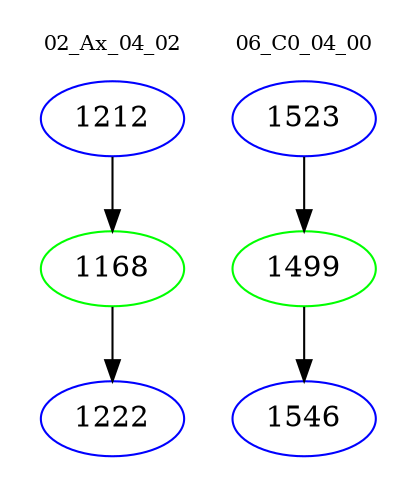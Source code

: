 digraph{
subgraph cluster_0 {
color = white
label = "02_Ax_04_02";
fontsize=10;
T0_1212 [label="1212", color="blue"]
T0_1212 -> T0_1168 [color="black"]
T0_1168 [label="1168", color="green"]
T0_1168 -> T0_1222 [color="black"]
T0_1222 [label="1222", color="blue"]
}
subgraph cluster_1 {
color = white
label = "06_C0_04_00";
fontsize=10;
T1_1523 [label="1523", color="blue"]
T1_1523 -> T1_1499 [color="black"]
T1_1499 [label="1499", color="green"]
T1_1499 -> T1_1546 [color="black"]
T1_1546 [label="1546", color="blue"]
}
}
